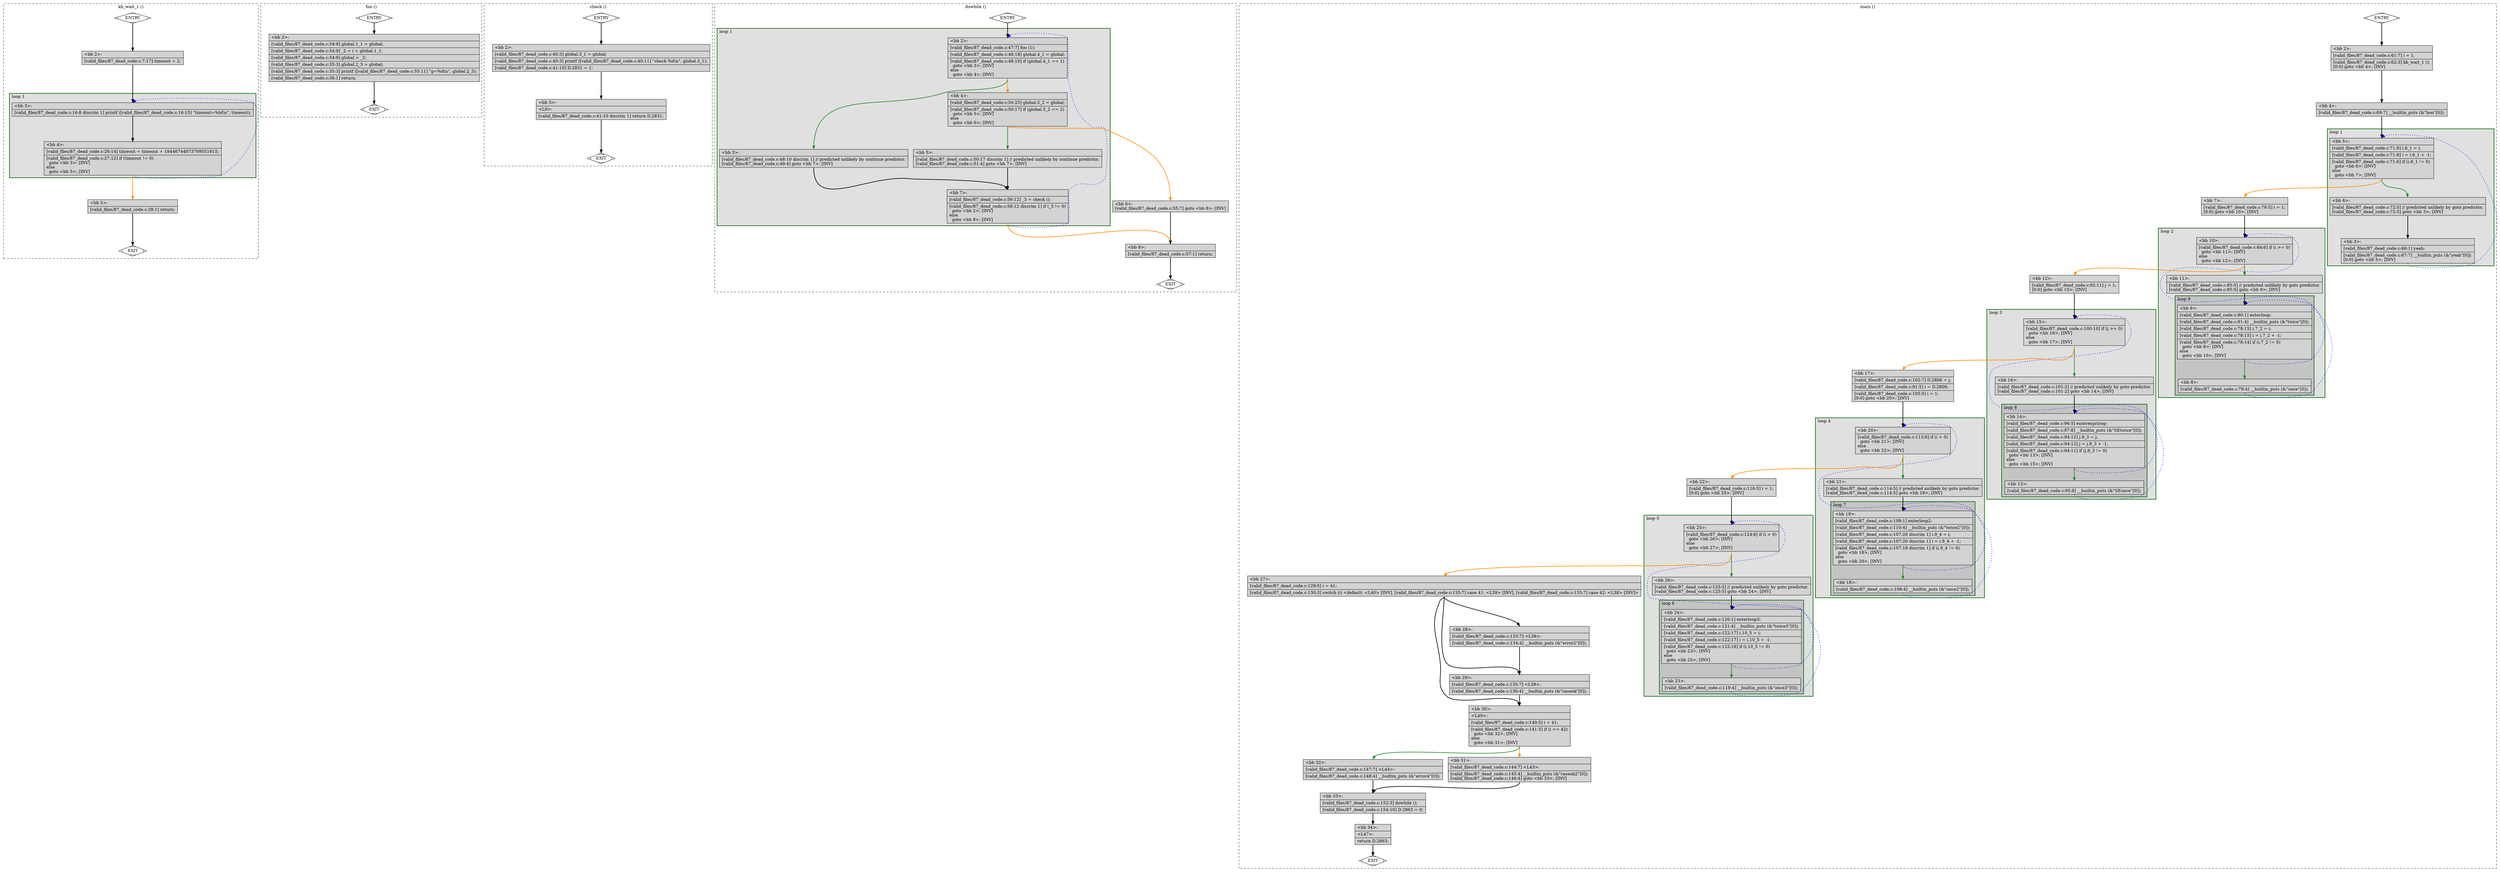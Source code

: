 digraph "a-87_dead_code.c.015t.cfg" {
overlap=false;
subgraph "cluster_kb_wait_1" {
	style="dashed";
	color="black";
	label="kb_wait_1 ()";
	subgraph cluster_0_1 {
	style="filled";
	color="darkgreen";
	fillcolor="grey88";
	label="loop 1";
	labeljust=l;
	penwidth=2;
	fn_0_basic_block_3 [shape=record,style=filled,fillcolor=lightgrey,label="{\<bb\ 3\>:\l\
|[valid_files/87_dead_code.c:16:8\ discrim\ 1]\ printf\ ([valid_files/87_dead_code.c:16:15]\ \"timeout=%ld\\n\",\ timeout);\l\
}"];

	fn_0_basic_block_4 [shape=record,style=filled,fillcolor=lightgrey,label="{\<bb\ 4\>:\l\
|[valid_files/87_dead_code.c:26:14]\ timeout\ =\ timeout\ +\ 18446744073709551615;\l\
|[valid_files/87_dead_code.c:27:12]\ if\ (timeout\ !=\ 0)\l\
\ \ goto\ \<bb\ 3\>;\ [INV]\l\
else\l\
\ \ goto\ \<bb\ 5\>;\ [INV]\l\
}"];

	}
	fn_0_basic_block_0 [shape=Mdiamond,style=filled,fillcolor=white,label="ENTRY"];

	fn_0_basic_block_1 [shape=Mdiamond,style=filled,fillcolor=white,label="EXIT"];

	fn_0_basic_block_2 [shape=record,style=filled,fillcolor=lightgrey,label="{\<bb\ 2\>:\l\
|[valid_files/87_dead_code.c:7:17]\ timeout\ =\ 2;\l\
}"];

	fn_0_basic_block_5 [shape=record,style=filled,fillcolor=lightgrey,label="{\<bb\ 5\>:\l\
|[valid_files/87_dead_code.c:28:1]\ return;\l\
}"];

	fn_0_basic_block_0:s -> fn_0_basic_block_2:n [style="solid,bold",color=black,weight=100,constraint=true];
	fn_0_basic_block_2:s -> fn_0_basic_block_3:n [style="solid,bold",color=black,weight=100,constraint=true];
	fn_0_basic_block_3:s -> fn_0_basic_block_4:n [style="solid,bold",color=black,weight=100,constraint=true];
	fn_0_basic_block_4:s -> fn_0_basic_block_3:n [style="dotted,bold",color=blue,weight=10,constraint=false];
	fn_0_basic_block_4:s -> fn_0_basic_block_5:n [style="solid,bold",color=darkorange,weight=10,constraint=true];
	fn_0_basic_block_5:s -> fn_0_basic_block_1:n [style="solid,bold",color=black,weight=10,constraint=true];
	fn_0_basic_block_0:s -> fn_0_basic_block_1:n [style="invis",constraint=true];
}
subgraph "cluster_foo" {
	style="dashed";
	color="black";
	label="foo ()";
	fn_1_basic_block_0 [shape=Mdiamond,style=filled,fillcolor=white,label="ENTRY"];

	fn_1_basic_block_1 [shape=Mdiamond,style=filled,fillcolor=white,label="EXIT"];

	fn_1_basic_block_2 [shape=record,style=filled,fillcolor=lightgrey,label="{\<bb\ 2\>:\l\
|[valid_files/87_dead_code.c:34:9]\ global.1_1\ =\ global;\l\
|[valid_files/87_dead_code.c:34:9]\ _2\ =\ i\ +\ global.1_1;\l\
|[valid_files/87_dead_code.c:34:9]\ global\ =\ _2;\l\
|[valid_files/87_dead_code.c:35:3]\ global.2_3\ =\ global;\l\
|[valid_files/87_dead_code.c:35:3]\ printf\ ([valid_files/87_dead_code.c:35:11]\ \"g=%d\\n\",\ global.2_3);\l\
|[valid_files/87_dead_code.c:36:1]\ return;\l\
}"];

	fn_1_basic_block_0:s -> fn_1_basic_block_2:n [style="solid,bold",color=black,weight=100,constraint=true];
	fn_1_basic_block_2:s -> fn_1_basic_block_1:n [style="solid,bold",color=black,weight=10,constraint=true];
	fn_1_basic_block_0:s -> fn_1_basic_block_1:n [style="invis",constraint=true];
}
subgraph "cluster_check" {
	style="dashed";
	color="black";
	label="check ()";
	fn_2_basic_block_0 [shape=Mdiamond,style=filled,fillcolor=white,label="ENTRY"];

	fn_2_basic_block_1 [shape=Mdiamond,style=filled,fillcolor=white,label="EXIT"];

	fn_2_basic_block_2 [shape=record,style=filled,fillcolor=lightgrey,label="{\<bb\ 2\>:\l\
|[valid_files/87_dead_code.c:40:3]\ global.3_1\ =\ global;\l\
|[valid_files/87_dead_code.c:40:3]\ printf\ ([valid_files/87_dead_code.c:40:11]\ \"check\ %d\\n\",\ global.3_1);\l\
|[valid_files/87_dead_code.c:41:10]\ D.2831\ =\ 1;\l\
}"];

	fn_2_basic_block_3 [shape=record,style=filled,fillcolor=lightgrey,label="{\<bb\ 3\>:\l\
|\<L0\>:\l\
|[valid_files/87_dead_code.c:41:10\ discrim\ 1]\ return\ D.2831;\l\
}"];

	fn_2_basic_block_0:s -> fn_2_basic_block_2:n [style="solid,bold",color=black,weight=100,constraint=true];
	fn_2_basic_block_2:s -> fn_2_basic_block_3:n [style="solid,bold",color=black,weight=100,constraint=true];
	fn_2_basic_block_3:s -> fn_2_basic_block_1:n [style="solid,bold",color=black,weight=10,constraint=true];
	fn_2_basic_block_0:s -> fn_2_basic_block_1:n [style="invis",constraint=true];
}
subgraph "cluster_dowhile" {
	style="dashed";
	color="black";
	label="dowhile ()";
	subgraph cluster_3_1 {
	style="filled";
	color="darkgreen";
	fillcolor="grey88";
	label="loop 1";
	labeljust=l;
	penwidth=2;
	fn_3_basic_block_2 [shape=record,style=filled,fillcolor=lightgrey,label="{\<bb\ 2\>:\l\
|[valid_files/87_dead_code.c:47:7]\ foo\ (1);\l\
|[valid_files/87_dead_code.c:48:18]\ global.4_1\ =\ global;\l\
|[valid_files/87_dead_code.c:48:10]\ if\ (global.4_1\ ==\ 1)\l\
\ \ goto\ \<bb\ 3\>;\ [INV]\l\
else\l\
\ \ goto\ \<bb\ 4\>;\ [INV]\l\
}"];

	fn_3_basic_block_3 [shape=record,style=filled,fillcolor=lightgrey,label="{\<bb\ 3\>:\l\
|[valid_files/87_dead_code.c:48:10\ discrim\ 1]\ //\ predicted\ unlikely\ by\ continue\ predictor.\l\
[valid_files/87_dead_code.c:49:4]\ goto\ \<bb\ 7\>;\ [INV]\l\
}"];

	fn_3_basic_block_4 [shape=record,style=filled,fillcolor=lightgrey,label="{\<bb\ 4\>:\l\
|[valid_files/87_dead_code.c:50:25]\ global.5_2\ =\ global;\l\
|[valid_files/87_dead_code.c:50:17]\ if\ (global.5_2\ ==\ 2)\l\
\ \ goto\ \<bb\ 5\>;\ [INV]\l\
else\l\
\ \ goto\ \<bb\ 6\>;\ [INV]\l\
}"];

	fn_3_basic_block_7 [shape=record,style=filled,fillcolor=lightgrey,label="{\<bb\ 7\>:\l\
|[valid_files/87_dead_code.c:56:12]\ _3\ =\ check\ ();\l\
|[valid_files/87_dead_code.c:56:12\ discrim\ 1]\ if\ (_3\ !=\ 0)\l\
\ \ goto\ \<bb\ 2\>;\ [INV]\l\
else\l\
\ \ goto\ \<bb\ 8\>;\ [INV]\l\
}"];

	fn_3_basic_block_5 [shape=record,style=filled,fillcolor=lightgrey,label="{\<bb\ 5\>:\l\
|[valid_files/87_dead_code.c:50:17\ discrim\ 1]\ //\ predicted\ unlikely\ by\ continue\ predictor.\l\
[valid_files/87_dead_code.c:51:4]\ goto\ \<bb\ 7\>;\ [INV]\l\
}"];

	}
	fn_3_basic_block_0 [shape=Mdiamond,style=filled,fillcolor=white,label="ENTRY"];

	fn_3_basic_block_1 [shape=Mdiamond,style=filled,fillcolor=white,label="EXIT"];

	fn_3_basic_block_6 [shape=record,style=filled,fillcolor=lightgrey,label="{\<bb\ 6\>:\l\
[valid_files/87_dead_code.c:55:7]\ goto\ \<bb\ 8\>;\ [INV]\l\
}"];

	fn_3_basic_block_8 [shape=record,style=filled,fillcolor=lightgrey,label="{\<bb\ 8\>:\l\
|[valid_files/87_dead_code.c:57:1]\ return;\l\
}"];

	fn_3_basic_block_0:s -> fn_3_basic_block_2:n [style="solid,bold",color=black,weight=100,constraint=true];
	fn_3_basic_block_2:s -> fn_3_basic_block_3:n [style="solid,bold",color=forestgreen,weight=10,constraint=true];
	fn_3_basic_block_2:s -> fn_3_basic_block_4:n [style="solid,bold",color=darkorange,weight=10,constraint=true];
	fn_3_basic_block_3:s -> fn_3_basic_block_7:n [style="solid,bold",color=black,weight=100,constraint=true];
	fn_3_basic_block_4:s -> fn_3_basic_block_5:n [style="solid,bold",color=forestgreen,weight=10,constraint=true];
	fn_3_basic_block_4:s -> fn_3_basic_block_6:n [style="solid,bold",color=darkorange,weight=10,constraint=true];
	fn_3_basic_block_5:s -> fn_3_basic_block_7:n [style="solid,bold",color=black,weight=100,constraint=true];
	fn_3_basic_block_6:s -> fn_3_basic_block_8:n [style="solid,bold",color=black,weight=100,constraint=true];
	fn_3_basic_block_7:s -> fn_3_basic_block_2:n [style="dotted,bold",color=blue,weight=10,constraint=false];
	fn_3_basic_block_7:s -> fn_3_basic_block_8:n [style="solid,bold",color=darkorange,weight=10,constraint=true];
	fn_3_basic_block_8:s -> fn_3_basic_block_1:n [style="solid,bold",color=black,weight=10,constraint=true];
	fn_3_basic_block_0:s -> fn_3_basic_block_1:n [style="invis",constraint=true];
}
subgraph "cluster_main" {
	style="dashed";
	color="black";
	label="main ()";
	subgraph cluster_4_5 {
	style="filled";
	color="darkgreen";
	fillcolor="grey88";
	label="loop 5";
	labeljust=l;
	penwidth=2;
	subgraph cluster_4_6 {
	style="filled";
	color="darkgreen";
	fillcolor="grey77";
	label="loop 6";
	labeljust=l;
	penwidth=2;
	fn_4_basic_block_24 [shape=record,style=filled,fillcolor=lightgrey,label="{\<bb\ 24\>:\l\
|[valid_files/87_dead_code.c:120:1]\ enterloop3:\l\
|[valid_files/87_dead_code.c:121:4]\ __builtin_puts\ (&\"twice3\"[0]);\l\
|[valid_files/87_dead_code.c:122:17]\ i.10_5\ =\ i;\l\
|[valid_files/87_dead_code.c:122:17]\ i\ =\ i.10_5\ +\ -1;\l\
|[valid_files/87_dead_code.c:122:16]\ if\ (i.10_5\ !=\ 0)\l\
\ \ goto\ \<bb\ 23\>;\ [INV]\l\
else\l\
\ \ goto\ \<bb\ 25\>;\ [INV]\l\
}"];

	fn_4_basic_block_23 [shape=record,style=filled,fillcolor=lightgrey,label="{\<bb\ 23\>:\l\
|[valid_files/87_dead_code.c:119:4]\ __builtin_puts\ (&\"once3\"[0]);\l\
}"];

	}
	fn_4_basic_block_25 [shape=record,style=filled,fillcolor=lightgrey,label="{\<bb\ 25\>:\l\
|[valid_files/87_dead_code.c:124:6]\ if\ (i\ \>\ 0)\l\
\ \ goto\ \<bb\ 26\>;\ [INV]\l\
else\l\
\ \ goto\ \<bb\ 27\>;\ [INV]\l\
}"];

	fn_4_basic_block_26 [shape=record,style=filled,fillcolor=lightgrey,label="{\<bb\ 26\>:\l\
|[valid_files/87_dead_code.c:125:5]\ //\ predicted\ unlikely\ by\ goto\ predictor.\l\
[valid_files/87_dead_code.c:125:5]\ goto\ \<bb\ 24\>;\ [INV]\l\
}"];

	}
	subgraph cluster_4_4 {
	style="filled";
	color="darkgreen";
	fillcolor="grey88";
	label="loop 4";
	labeljust=l;
	penwidth=2;
	subgraph cluster_4_7 {
	style="filled";
	color="darkgreen";
	fillcolor="grey77";
	label="loop 7";
	labeljust=l;
	penwidth=2;
	fn_4_basic_block_19 [shape=record,style=filled,fillcolor=lightgrey,label="{\<bb\ 19\>:\l\
|[valid_files/87_dead_code.c:109:1]\ enterloop2:\l\
|[valid_files/87_dead_code.c:110:4]\ __builtin_puts\ (&\"twice2\"[0]);\l\
|[valid_files/87_dead_code.c:107:20\ discrim\ 1]\ i.9_4\ =\ i;\l\
|[valid_files/87_dead_code.c:107:20\ discrim\ 1]\ i\ =\ i.9_4\ +\ -1;\l\
|[valid_files/87_dead_code.c:107:19\ discrim\ 1]\ if\ (i.9_4\ !=\ 0)\l\
\ \ goto\ \<bb\ 18\>;\ [INV]\l\
else\l\
\ \ goto\ \<bb\ 20\>;\ [INV]\l\
}"];

	fn_4_basic_block_18 [shape=record,style=filled,fillcolor=lightgrey,label="{\<bb\ 18\>:\l\
|[valid_files/87_dead_code.c:108:4]\ __builtin_puts\ (&\"once2\"[0]);\l\
}"];

	}
	fn_4_basic_block_20 [shape=record,style=filled,fillcolor=lightgrey,label="{\<bb\ 20\>:\l\
|[valid_files/87_dead_code.c:113:6]\ if\ (i\ \>\ 0)\l\
\ \ goto\ \<bb\ 21\>;\ [INV]\l\
else\l\
\ \ goto\ \<bb\ 22\>;\ [INV]\l\
}"];

	fn_4_basic_block_21 [shape=record,style=filled,fillcolor=lightgrey,label="{\<bb\ 21\>:\l\
|[valid_files/87_dead_code.c:114:5]\ //\ predicted\ unlikely\ by\ goto\ predictor.\l\
[valid_files/87_dead_code.c:114:5]\ goto\ \<bb\ 19\>;\ [INV]\l\
}"];

	}
	subgraph cluster_4_3 {
	style="filled";
	color="darkgreen";
	fillcolor="grey88";
	label="loop 3";
	labeljust=l;
	penwidth=2;
	subgraph cluster_4_8 {
	style="filled";
	color="darkgreen";
	fillcolor="grey77";
	label="loop 8";
	labeljust=l;
	penwidth=2;
	fn_4_basic_block_14 [shape=record,style=filled,fillcolor=lightgrey,label="{\<bb\ 14\>:\l\
|[valid_files/87_dead_code.c:96:5]\ enterexprloop:\l\
|[valid_files/87_dead_code.c:97:8]\ __builtin_puts\ (&\"SEtwice\"[0]);\l\
|[valid_files/87_dead_code.c:94:12]\ j.8_3\ =\ j;\l\
|[valid_files/87_dead_code.c:94:12]\ j\ =\ j.8_3\ +\ -1;\l\
|[valid_files/87_dead_code.c:94:11]\ if\ (j.8_3\ !=\ 0)\l\
\ \ goto\ \<bb\ 13\>;\ [INV]\l\
else\l\
\ \ goto\ \<bb\ 15\>;\ [INV]\l\
}"];

	fn_4_basic_block_13 [shape=record,style=filled,fillcolor=lightgrey,label="{\<bb\ 13\>:\l\
|[valid_files/87_dead_code.c:95:8]\ __builtin_puts\ (&\"SEonce\"[0]);\l\
}"];

	}
	fn_4_basic_block_15 [shape=record,style=filled,fillcolor=lightgrey,label="{\<bb\ 15\>:\l\
|[valid_files/87_dead_code.c:100:10]\ if\ (j\ \>=\ 0)\l\
\ \ goto\ \<bb\ 16\>;\ [INV]\l\
else\l\
\ \ goto\ \<bb\ 17\>;\ [INV]\l\
}"];

	fn_4_basic_block_16 [shape=record,style=filled,fillcolor=lightgrey,label="{\<bb\ 16\>:\l\
|[valid_files/87_dead_code.c:101:2]\ //\ predicted\ unlikely\ by\ goto\ predictor.\l\
[valid_files/87_dead_code.c:101:2]\ goto\ \<bb\ 14\>;\ [INV]\l\
}"];

	}
	subgraph cluster_4_2 {
	style="filled";
	color="darkgreen";
	fillcolor="grey88";
	label="loop 2";
	labeljust=l;
	penwidth=2;
	subgraph cluster_4_9 {
	style="filled";
	color="darkgreen";
	fillcolor="grey77";
	label="loop 9";
	labeljust=l;
	penwidth=2;
	fn_4_basic_block_9 [shape=record,style=filled,fillcolor=lightgrey,label="{\<bb\ 9\>:\l\
|[valid_files/87_dead_code.c:80:1]\ enterloop:\l\
|[valid_files/87_dead_code.c:81:4]\ __builtin_puts\ (&\"twice\"[0]);\l\
|[valid_files/87_dead_code.c:78:15]\ i.7_2\ =\ i;\l\
|[valid_files/87_dead_code.c:78:15]\ i\ =\ i.7_2\ +\ -1;\l\
|[valid_files/87_dead_code.c:78:14]\ if\ (i.7_2\ !=\ 0)\l\
\ \ goto\ \<bb\ 8\>;\ [INV]\l\
else\l\
\ \ goto\ \<bb\ 10\>;\ [INV]\l\
}"];

	fn_4_basic_block_8 [shape=record,style=filled,fillcolor=lightgrey,label="{\<bb\ 8\>:\l\
|[valid_files/87_dead_code.c:79:4]\ __builtin_puts\ (&\"once\"[0]);\l\
}"];

	}
	fn_4_basic_block_10 [shape=record,style=filled,fillcolor=lightgrey,label="{\<bb\ 10\>:\l\
|[valid_files/87_dead_code.c:84:6]\ if\ (i\ \>=\ 0)\l\
\ \ goto\ \<bb\ 11\>;\ [INV]\l\
else\l\
\ \ goto\ \<bb\ 12\>;\ [INV]\l\
}"];

	fn_4_basic_block_11 [shape=record,style=filled,fillcolor=lightgrey,label="{\<bb\ 11\>:\l\
|[valid_files/87_dead_code.c:85:5]\ //\ predicted\ unlikely\ by\ goto\ predictor.\l\
[valid_files/87_dead_code.c:85:5]\ goto\ \<bb\ 9\>;\ [INV]\l\
}"];

	}
	subgraph cluster_4_1 {
	style="filled";
	color="darkgreen";
	fillcolor="grey88";
	label="loop 1";
	labeljust=l;
	penwidth=2;
	fn_4_basic_block_5 [shape=record,style=filled,fillcolor=lightgrey,label="{\<bb\ 5\>:\l\
|[valid_files/87_dead_code.c:71:8]\ i.6_1\ =\ i;\l\
|[valid_files/87_dead_code.c:71:8]\ i\ =\ i.6_1\ +\ -1;\l\
|[valid_files/87_dead_code.c:71:6]\ if\ (i.6_1\ !=\ 0)\l\
\ \ goto\ \<bb\ 6\>;\ [INV]\l\
else\l\
\ \ goto\ \<bb\ 7\>;\ [INV]\l\
}"];

	fn_4_basic_block_6 [shape=record,style=filled,fillcolor=lightgrey,label="{\<bb\ 6\>:\l\
|[valid_files/87_dead_code.c:72:5]\ //\ predicted\ unlikely\ by\ goto\ predictor.\l\
[valid_files/87_dead_code.c:72:5]\ goto\ \<bb\ 3\>;\ [INV]\l\
}"];

	fn_4_basic_block_3 [shape=record,style=filled,fillcolor=lightgrey,label="{\<bb\ 3\>:\l\
|[valid_files/87_dead_code.c:66:1]\ yeah:\l\
|[valid_files/87_dead_code.c:67:7]\ __builtin_puts\ (&\"yeah\"[0]);\l\
[0:0]\ goto\ \<bb\ 5\>;\ [INV]\l\
}"];

	}
	fn_4_basic_block_0 [shape=Mdiamond,style=filled,fillcolor=white,label="ENTRY"];

	fn_4_basic_block_1 [shape=Mdiamond,style=filled,fillcolor=white,label="EXIT"];

	fn_4_basic_block_2 [shape=record,style=filled,fillcolor=lightgrey,label="{\<bb\ 2\>:\l\
|[valid_files/87_dead_code.c:61:7]\ i\ =\ 1;\l\
|[valid_files/87_dead_code.c:62:3]\ kb_wait_1\ ();\l\
[0:0]\ goto\ \<bb\ 4\>;\ [INV]\l\
}"];

	fn_4_basic_block_4 [shape=record,style=filled,fillcolor=lightgrey,label="{\<bb\ 4\>:\l\
|[valid_files/87_dead_code.c:69:7]\ __builtin_puts\ (&\"boo\"[0]);\l\
}"];

	fn_4_basic_block_7 [shape=record,style=filled,fillcolor=lightgrey,label="{\<bb\ 7\>:\l\
|[valid_files/87_dead_code.c:76:5]\ i\ =\ 1;\l\
[0:0]\ goto\ \<bb\ 10\>;\ [INV]\l\
}"];

	fn_4_basic_block_12 [shape=record,style=filled,fillcolor=lightgrey,label="{\<bb\ 12\>:\l\
|[valid_files/87_dead_code.c:92:11]\ j\ =\ 1;\l\
[0:0]\ goto\ \<bb\ 15\>;\ [INV]\l\
}"];

	fn_4_basic_block_17 [shape=record,style=filled,fillcolor=lightgrey,label="{\<bb\ 17\>:\l\
|[valid_files/87_dead_code.c:102:7]\ D.2806\ =\ j;\l\
|[valid_files/87_dead_code.c:91:5]\ i\ =\ D.2806;\l\
|[valid_files/87_dead_code.c:105:5]\ i\ =\ 1;\l\
[0:0]\ goto\ \<bb\ 20\>;\ [INV]\l\
}"];

	fn_4_basic_block_22 [shape=record,style=filled,fillcolor=lightgrey,label="{\<bb\ 22\>:\l\
|[valid_files/87_dead_code.c:116:5]\ i\ =\ 1;\l\
[0:0]\ goto\ \<bb\ 25\>;\ [INV]\l\
}"];

	fn_4_basic_block_27 [shape=record,style=filled,fillcolor=lightgrey,label="{\<bb\ 27\>:\l\
|[valid_files/87_dead_code.c:129:5]\ i\ =\ 41;\l\
|[valid_files/87_dead_code.c:130:3]\ switch\ (i)\ \<default:\ \<L40\>\ [INV],\ [valid_files/87_dead_code.c:135:7]\ case\ 41:\ \<L39\>\ [INV],\ [valid_files/87_dead_code.c:133:7]\ case\ 42:\ \<L38\>\ [INV]\>\l\
}"];

	fn_4_basic_block_28 [shape=record,style=filled,fillcolor=lightgrey,label="{\<bb\ 28\>:\l\
|[valid_files/87_dead_code.c:133:7]\ \<L38\>:\l\
|[valid_files/87_dead_code.c:134:4]\ __builtin_puts\ (&\"error2\"[0]);\l\
}"];

	fn_4_basic_block_29 [shape=record,style=filled,fillcolor=lightgrey,label="{\<bb\ 29\>:\l\
|[valid_files/87_dead_code.c:135:7]\ \<L39\>:\l\
|[valid_files/87_dead_code.c:136:4]\ __builtin_puts\ (&\"caseok\"[0]);\l\
}"];

	fn_4_basic_block_30 [shape=record,style=filled,fillcolor=lightgrey,label="{\<bb\ 30\>:\l\
|\<L40\>:\l\
|[valid_files/87_dead_code.c:140:5]\ i\ =\ 41;\l\
|[valid_files/87_dead_code.c:141:3]\ if\ (i\ ==\ 42)\l\
\ \ goto\ \<bb\ 32\>;\ [INV]\l\
else\l\
\ \ goto\ \<bb\ 31\>;\ [INV]\l\
}"];

	fn_4_basic_block_31 [shape=record,style=filled,fillcolor=lightgrey,label="{\<bb\ 31\>:\l\
|[valid_files/87_dead_code.c:144:7]\ \<L43\>:\l\
|[valid_files/87_dead_code.c:145:4]\ __builtin_puts\ (&\"caseok2\"[0]);\l\
[valid_files/87_dead_code.c:146:4]\ goto\ \<bb\ 33\>;\ [INV]\l\
}"];

	fn_4_basic_block_32 [shape=record,style=filled,fillcolor=lightgrey,label="{\<bb\ 32\>:\l\
|[valid_files/87_dead_code.c:147:7]\ \<L44\>:\l\
|[valid_files/87_dead_code.c:148:4]\ __builtin_puts\ (&\"error4\"[0]);\l\
}"];

	fn_4_basic_block_33 [shape=record,style=filled,fillcolor=lightgrey,label="{\<bb\ 33\>:\l\
|[valid_files/87_dead_code.c:152:3]\ dowhile\ ();\l\
|[valid_files/87_dead_code.c:154:10]\ D.2863\ =\ 0;\l\
}"];

	fn_4_basic_block_34 [shape=record,style=filled,fillcolor=lightgrey,label="{\<bb\ 34\>:\l\
|\<L47\>:\l\
|return\ D.2863;\l\
}"];

	fn_4_basic_block_0:s -> fn_4_basic_block_2:n [style="solid,bold",color=black,weight=100,constraint=true];
	fn_4_basic_block_2:s -> fn_4_basic_block_4:n [style="solid,bold",color=black,weight=100,constraint=true];
	fn_4_basic_block_3:s -> fn_4_basic_block_5:n [style="dotted,bold",color=blue,weight=10,constraint=false];
	fn_4_basic_block_4:s -> fn_4_basic_block_5:n [style="solid,bold",color=black,weight=100,constraint=true];
	fn_4_basic_block_5:s -> fn_4_basic_block_6:n [style="solid,bold",color=forestgreen,weight=10,constraint=true];
	fn_4_basic_block_5:s -> fn_4_basic_block_7:n [style="solid,bold",color=darkorange,weight=10,constraint=true];
	fn_4_basic_block_6:s -> fn_4_basic_block_3:n [style="solid,bold",color=black,weight=100,constraint=true];
	fn_4_basic_block_7:s -> fn_4_basic_block_10:n [style="solid,bold",color=black,weight=100,constraint=true];
	fn_4_basic_block_8:s -> fn_4_basic_block_9:n [style="dotted,bold",color=blue,weight=10,constraint=false];
	fn_4_basic_block_9:s -> fn_4_basic_block_8:n [style="solid,bold",color=forestgreen,weight=10,constraint=true];
	fn_4_basic_block_9:s -> fn_4_basic_block_10:n [style="dotted,bold",color=blue,weight=10,constraint=false];
	fn_4_basic_block_10:s -> fn_4_basic_block_11:n [style="solid,bold",color=forestgreen,weight=10,constraint=true];
	fn_4_basic_block_10:s -> fn_4_basic_block_12:n [style="solid,bold",color=darkorange,weight=10,constraint=true];
	fn_4_basic_block_11:s -> fn_4_basic_block_9:n [style="solid,bold",color=black,weight=100,constraint=true];
	fn_4_basic_block_12:s -> fn_4_basic_block_15:n [style="solid,bold",color=black,weight=100,constraint=true];
	fn_4_basic_block_13:s -> fn_4_basic_block_14:n [style="dotted,bold",color=blue,weight=10,constraint=false];
	fn_4_basic_block_14:s -> fn_4_basic_block_13:n [style="solid,bold",color=forestgreen,weight=10,constraint=true];
	fn_4_basic_block_14:s -> fn_4_basic_block_15:n [style="dotted,bold",color=blue,weight=10,constraint=false];
	fn_4_basic_block_15:s -> fn_4_basic_block_16:n [style="solid,bold",color=forestgreen,weight=10,constraint=true];
	fn_4_basic_block_15:s -> fn_4_basic_block_17:n [style="solid,bold",color=darkorange,weight=10,constraint=true];
	fn_4_basic_block_16:s -> fn_4_basic_block_14:n [style="solid,bold",color=black,weight=100,constraint=true];
	fn_4_basic_block_17:s -> fn_4_basic_block_20:n [style="solid,bold",color=black,weight=100,constraint=true];
	fn_4_basic_block_18:s -> fn_4_basic_block_19:n [style="dotted,bold",color=blue,weight=10,constraint=false];
	fn_4_basic_block_19:s -> fn_4_basic_block_18:n [style="solid,bold",color=forestgreen,weight=10,constraint=true];
	fn_4_basic_block_19:s -> fn_4_basic_block_20:n [style="dotted,bold",color=blue,weight=10,constraint=false];
	fn_4_basic_block_20:s -> fn_4_basic_block_21:n [style="solid,bold",color=forestgreen,weight=10,constraint=true];
	fn_4_basic_block_20:s -> fn_4_basic_block_22:n [style="solid,bold",color=darkorange,weight=10,constraint=true];
	fn_4_basic_block_21:s -> fn_4_basic_block_19:n [style="solid,bold",color=black,weight=100,constraint=true];
	fn_4_basic_block_22:s -> fn_4_basic_block_25:n [style="solid,bold",color=black,weight=100,constraint=true];
	fn_4_basic_block_23:s -> fn_4_basic_block_24:n [style="dotted,bold",color=blue,weight=10,constraint=false];
	fn_4_basic_block_24:s -> fn_4_basic_block_23:n [style="solid,bold",color=forestgreen,weight=10,constraint=true];
	fn_4_basic_block_24:s -> fn_4_basic_block_25:n [style="dotted,bold",color=blue,weight=10,constraint=false];
	fn_4_basic_block_25:s -> fn_4_basic_block_26:n [style="solid,bold",color=forestgreen,weight=10,constraint=true];
	fn_4_basic_block_25:s -> fn_4_basic_block_27:n [style="solid,bold",color=darkorange,weight=10,constraint=true];
	fn_4_basic_block_26:s -> fn_4_basic_block_24:n [style="solid,bold",color=black,weight=100,constraint=true];
	fn_4_basic_block_27:s -> fn_4_basic_block_30:n [style="solid,bold",color=black,weight=10,constraint=true];
	fn_4_basic_block_27:s -> fn_4_basic_block_29:n [style="solid,bold",color=black,weight=10,constraint=true];
	fn_4_basic_block_27:s -> fn_4_basic_block_28:n [style="solid,bold",color=black,weight=10,constraint=true];
	fn_4_basic_block_28:s -> fn_4_basic_block_29:n [style="solid,bold",color=black,weight=100,constraint=true];
	fn_4_basic_block_29:s -> fn_4_basic_block_30:n [style="solid,bold",color=black,weight=100,constraint=true];
	fn_4_basic_block_30:s -> fn_4_basic_block_31:n [style="solid,bold",color=darkorange,weight=10,constraint=true];
	fn_4_basic_block_30:s -> fn_4_basic_block_32:n [style="solid,bold",color=forestgreen,weight=10,constraint=true];
	fn_4_basic_block_31:s -> fn_4_basic_block_33:n [style="solid,bold",color=black,weight=100,constraint=true];
	fn_4_basic_block_32:s -> fn_4_basic_block_33:n [style="solid,bold",color=black,weight=100,constraint=true];
	fn_4_basic_block_33:s -> fn_4_basic_block_34:n [style="solid,bold",color=black,weight=100,constraint=true];
	fn_4_basic_block_34:s -> fn_4_basic_block_1:n [style="solid,bold",color=black,weight=10,constraint=true];
	fn_4_basic_block_0:s -> fn_4_basic_block_1:n [style="invis",constraint=true];
}
}
